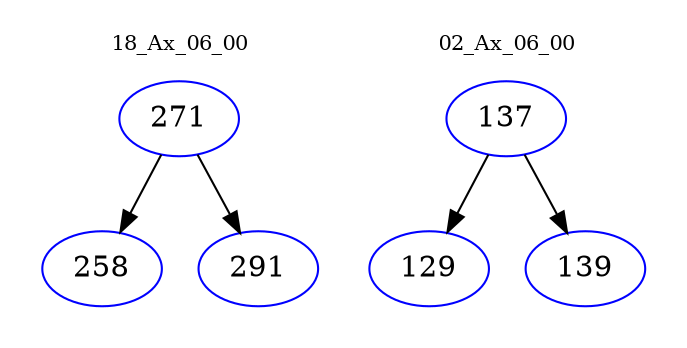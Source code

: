 digraph{
subgraph cluster_0 {
color = white
label = "18_Ax_06_00";
fontsize=10;
T0_271 [label="271", color="blue"]
T0_271 -> T0_258 [color="black"]
T0_258 [label="258", color="blue"]
T0_271 -> T0_291 [color="black"]
T0_291 [label="291", color="blue"]
}
subgraph cluster_1 {
color = white
label = "02_Ax_06_00";
fontsize=10;
T1_137 [label="137", color="blue"]
T1_137 -> T1_129 [color="black"]
T1_129 [label="129", color="blue"]
T1_137 -> T1_139 [color="black"]
T1_139 [label="139", color="blue"]
}
}
